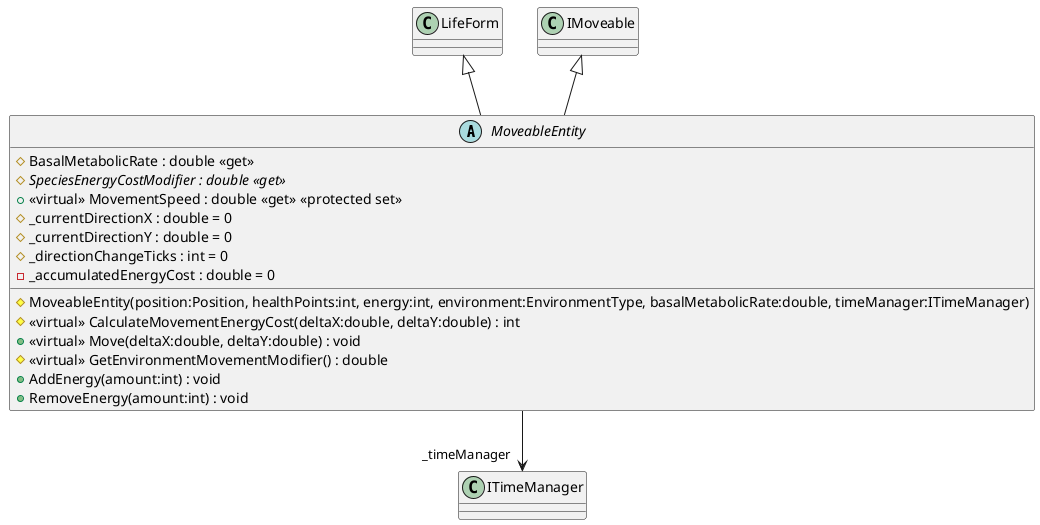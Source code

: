 @startuml
abstract class MoveableEntity {
    # BasalMetabolicRate : double <<get>>
    # {abstract} SpeciesEnergyCostModifier : double <<get>>
    # MoveableEntity(position:Position, healthPoints:int, energy:int, environment:EnvironmentType, basalMetabolicRate:double, timeManager:ITimeManager)
    + <<virtual>> MovementSpeed : double <<get>> <<protected set>>
    # <<virtual>> CalculateMovementEnergyCost(deltaX:double, deltaY:double) : int
    # _currentDirectionX : double = 0
    # _currentDirectionY : double = 0
    # _directionChangeTicks : int = 0
    - _accumulatedEnergyCost : double = 0
    + <<virtual>> Move(deltaX:double, deltaY:double) : void
    # <<virtual>> GetEnvironmentMovementModifier() : double
    + AddEnergy(amount:int) : void
    + RemoveEnergy(amount:int) : void
}
LifeForm <|-- MoveableEntity
IMoveable <|-- MoveableEntity
MoveableEntity --> "_timeManager" ITimeManager
@enduml
